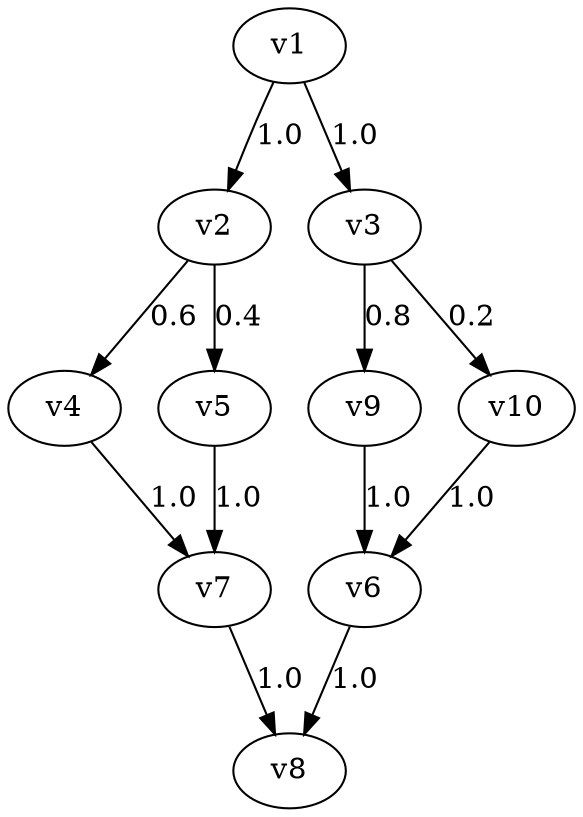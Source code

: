 digraph APP10 {
v1 [label="v1"];
v2 [label="v2"];
v3 [label="v3"];
v4 [label="v4"];
v5 [label="v5"];
v6 [label="v6"];
v7 [label="v7"];
v8 [label="v8"];
v9 [label="v9"];
v10 [label="v10"];
v1 -> v2 [label=1.0];
v1 -> v3 [label=1.0];
v2 -> v4 [label=0.6];
v2 -> v5 [label=0.4];
v4 -> v7 [label=1.0];
v5 -> v7 [label=1.0];
v3 -> v10 [label=0.2];
v3 -> v9 [label=0.8];
v10 -> v6 [label=1.0];
v9 -> v6 [label=1.0];
v6 -> v8 [label=1.0];
v7 -> v8 [label=1.0];
}